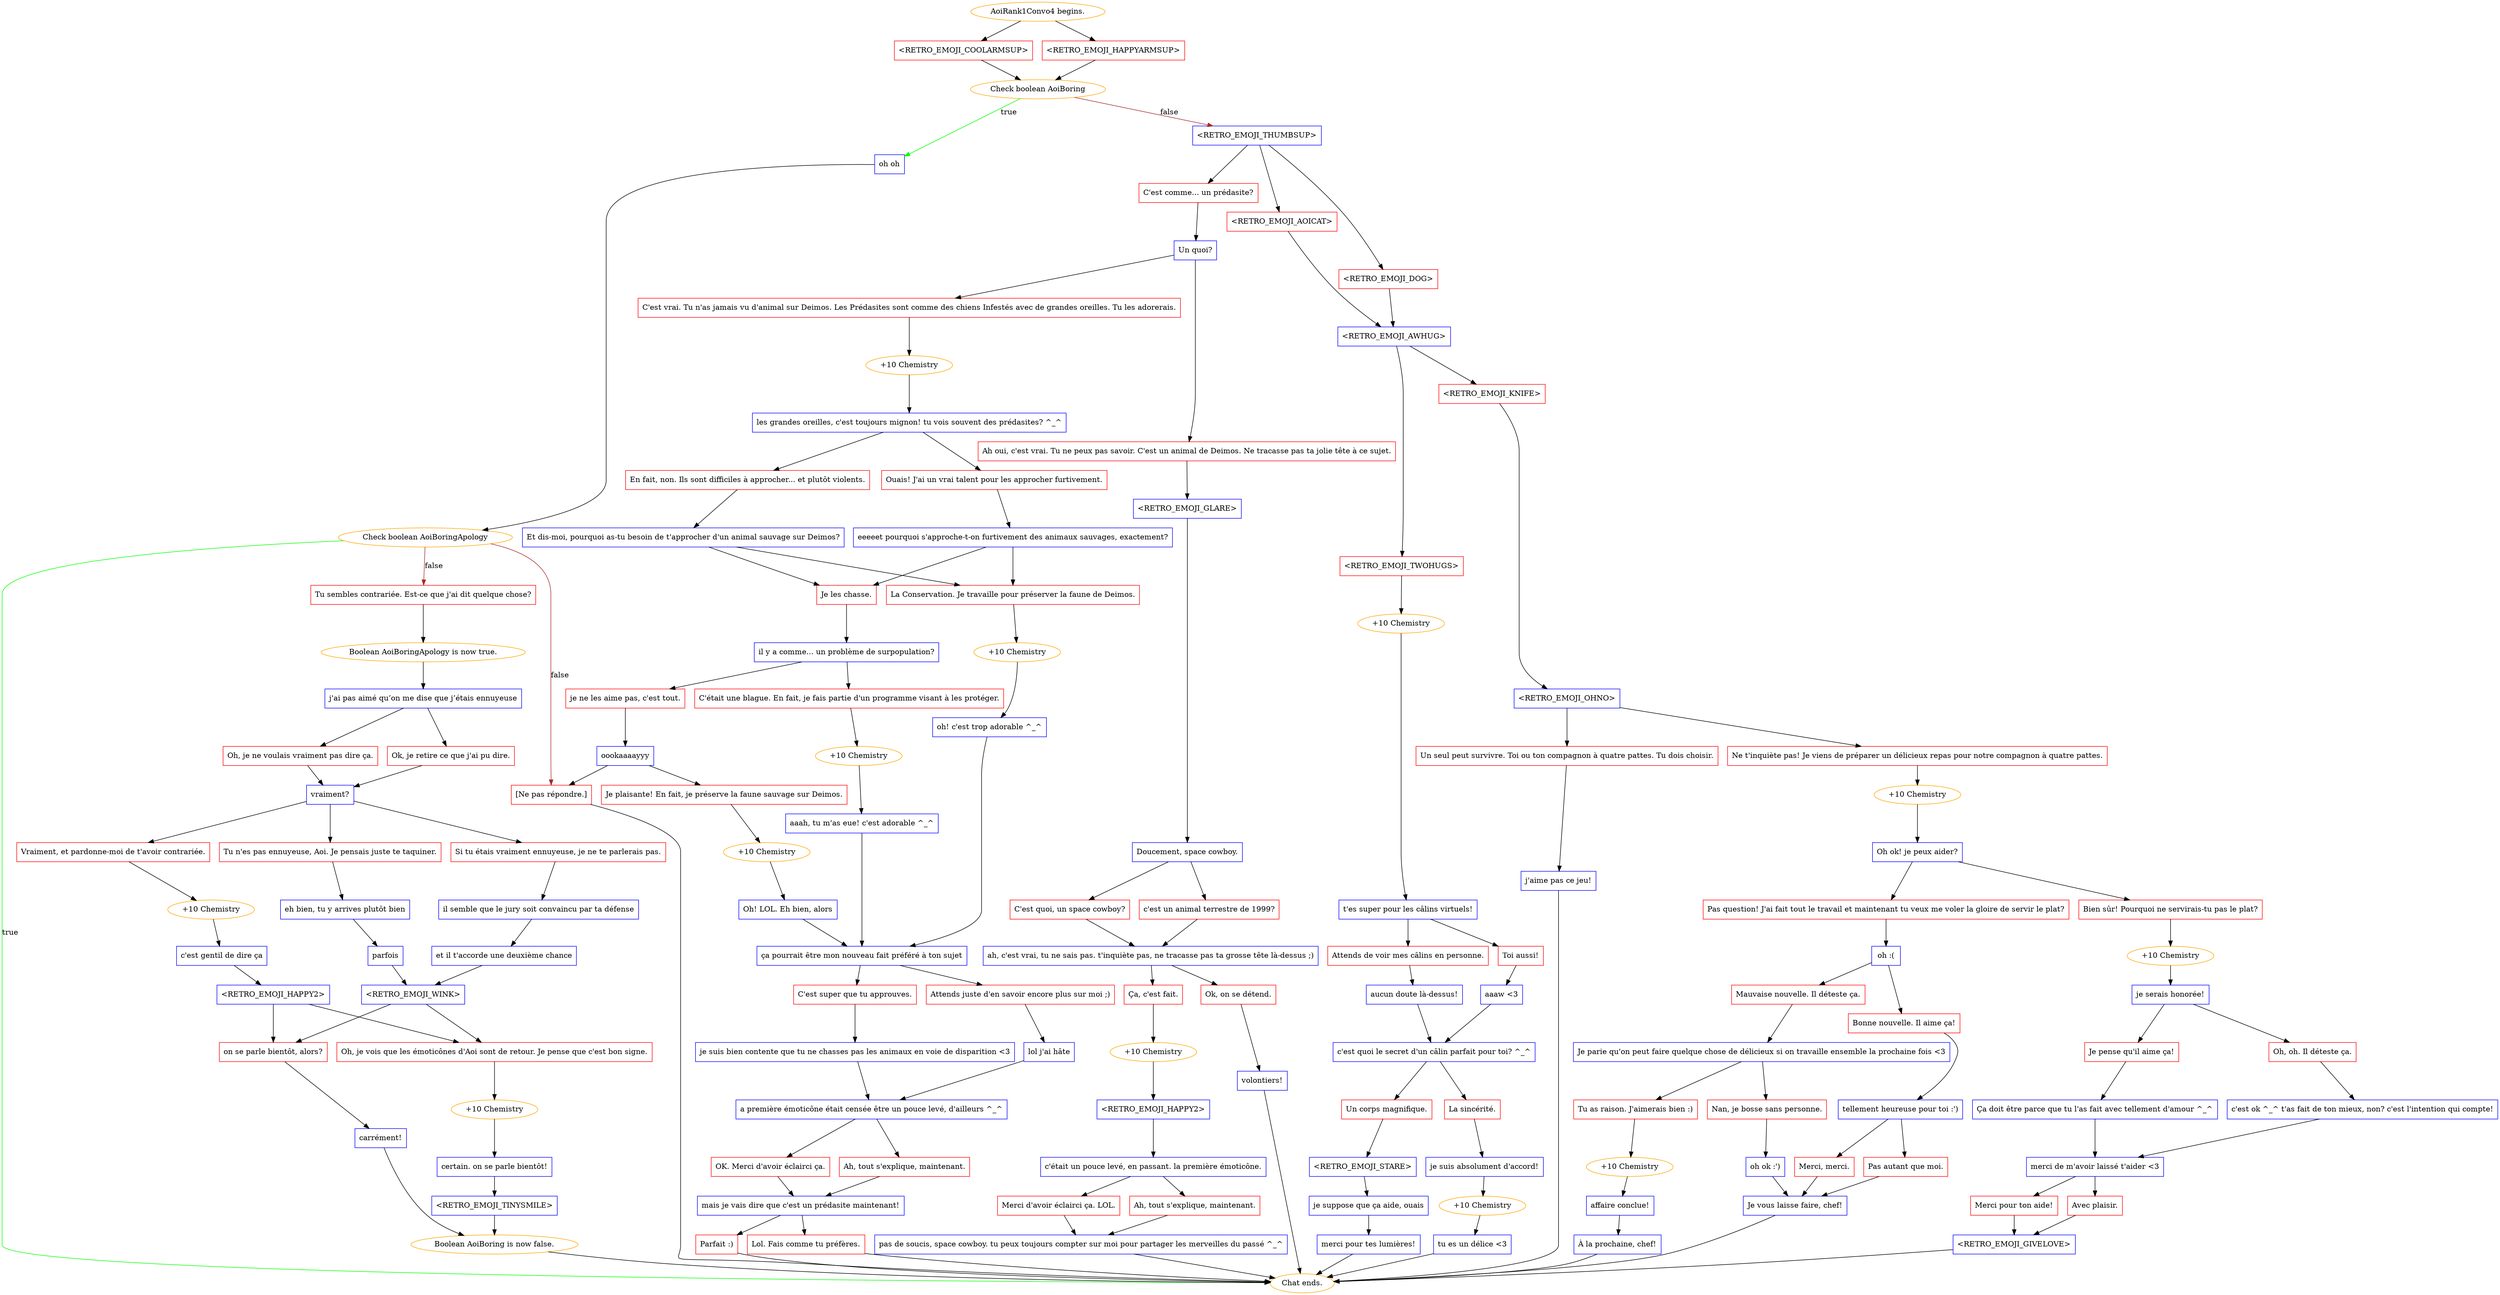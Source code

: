 digraph {
	"AoiRank1Convo4 begins." [color=orange];
		"AoiRank1Convo4 begins." -> j1116239077;
		"AoiRank1Convo4 begins." -> j1334370019;
	j1116239077 [label="<RETRO_EMOJI_COOLARMSUP>",shape=box,color=red];
		j1116239077 -> j3502165041;
	j1334370019 [label="<RETRO_EMOJI_HAPPYARMSUP>",shape=box,color=red];
		j1334370019 -> j3502165041;
	j3502165041 [label="Check boolean AoiBoring",color=orange];
		j3502165041 -> j3077378030 [label=true,color=green];
		j3502165041 -> j3765989599 [label=false,color=brown];
	j3077378030 [label="oh oh",shape=box,color=blue];
		j3077378030 -> j4267925097;
	j3765989599 [label="<RETRO_EMOJI_THUMBSUP>",shape=box,color=blue];
		j3765989599 -> j2223781787;
		j3765989599 -> j3577242513;
		j3765989599 -> j2643560838;
	j4267925097 [label="Check boolean AoiBoringApology",color=orange];
		j4267925097 -> "Chat ends." [label=true,color=green];
		j4267925097 -> j77914116 [label=false,color=brown];
		j4267925097 -> j143549678 [label=false,color=brown];
	j2223781787 [label="C'est comme... un prédasite?",shape=box,color=red];
		j2223781787 -> j205456664;
	j3577242513 [label="<RETRO_EMOJI_AOICAT>",shape=box,color=red];
		j3577242513 -> j442971118;
	j2643560838 [label="<RETRO_EMOJI_DOG>",shape=box,color=red];
		j2643560838 -> j442971118;
	"Chat ends." [color=orange];
	j77914116 [label="Tu sembles contrariée. Est-ce que j'ai dit quelque chose?",shape=box,color=red];
		j77914116 -> j1847734624;
	j143549678 [label="[Ne pas répondre.]",shape=box,color=red];
		j143549678 -> "Chat ends.";
	j205456664 [label="Un quoi?",shape=box,color=blue];
		j205456664 -> j3472027525;
		j205456664 -> j2628117440;
	j442971118 [label="<RETRO_EMOJI_AWHUG>",shape=box,color=blue];
		j442971118 -> j1953921881;
		j442971118 -> j565201493;
	j1847734624 [label="Boolean AoiBoringApology is now true.",color=orange];
		j1847734624 -> j2317077090;
	j3472027525 [label="C'est vrai. Tu n'as jamais vu d'animal sur Deimos. Les Prédasites sont comme des chiens Infestés avec de grandes oreilles. Tu les adorerais.",shape=box,color=red];
		j3472027525 -> j3126124758;
	j2628117440 [label="Ah oui, c'est vrai. Tu ne peux pas savoir. C'est un animal de Deimos. Ne tracasse pas ta jolie tête à ce sujet.",shape=box,color=red];
		j2628117440 -> j4145615761;
	j1953921881 [label="<RETRO_EMOJI_TWOHUGS>",shape=box,color=red];
		j1953921881 -> j41606102;
	j565201493 [label="<RETRO_EMOJI_KNIFE>",shape=box,color=red];
		j565201493 -> j1895744563;
	j2317077090 [label="j'ai pas aimé qu’on me dise que j’étais ennuyeuse",shape=box,color=blue];
		j2317077090 -> j3544804191;
		j2317077090 -> j2374910182;
	j3126124758 [label="+10 Chemistry",color=orange];
		j3126124758 -> j3796860551;
	j4145615761 [label="<RETRO_EMOJI_GLARE>",shape=box,color=blue];
		j4145615761 -> j3802241205;
	j41606102 [label="+10 Chemistry",color=orange];
		j41606102 -> j2440386271;
	j1895744563 [label="<RETRO_EMOJI_OHNO>",shape=box,color=blue];
		j1895744563 -> j2743480329;
		j1895744563 -> j1748516377;
	j3544804191 [label="Oh, je ne voulais vraiment pas dire ça.",shape=box,color=red];
		j3544804191 -> j152830318;
	j2374910182 [label="Ok, je retire ce que j'ai pu dire.",shape=box,color=red];
		j2374910182 -> j152830318;
	j3796860551 [label="les grandes oreilles, c'est toujours mignon! tu vois souvent des prédasites? ^_^",shape=box,color=blue];
		j3796860551 -> j2272481668;
		j3796860551 -> j188957355;
	j3802241205 [label="Doucement, space cowboy.",shape=box,color=blue];
		j3802241205 -> j845468454;
		j3802241205 -> j3054844985;
	j2440386271 [label="t'es super pour les câlins virtuels!",shape=box,color=blue];
		j2440386271 -> j3962745673;
		j2440386271 -> j2729517062;
	j2743480329 [label="Un seul peut survivre. Toi ou ton compagnon à quatre pattes. Tu dois choisir.",shape=box,color=red];
		j2743480329 -> j2077342747;
	j1748516377 [label="Ne t'inquiète pas! Je viens de préparer un délicieux repas pour notre compagnon à quatre pattes.",shape=box,color=red];
		j1748516377 -> j2727407563;
	j152830318 [label="vraiment?",shape=box,color=blue];
		j152830318 -> j2526089709;
		j152830318 -> j1303852107;
		j152830318 -> j154083232;
	j2272481668 [label="En fait, non. Ils sont difficiles à approcher... et plutôt violents.",shape=box,color=red];
		j2272481668 -> j264138015;
	j188957355 [label="Ouais! J'ai un vrai talent pour les approcher furtivement.",shape=box,color=red];
		j188957355 -> j987771840;
	j845468454 [label="C'est quoi, un space cowboy?",shape=box,color=red];
		j845468454 -> j2820085040;
	j3054844985 [label="c'est un animal terrestre de 1999?",shape=box,color=red];
		j3054844985 -> j2820085040;
	j3962745673 [label="Attends de voir mes câlins en personne.",shape=box,color=red];
		j3962745673 -> j808218296;
	j2729517062 [label="Toi aussi!",shape=box,color=red];
		j2729517062 -> j368949207;
	j2077342747 [label="j'aime pas ce jeu!",shape=box,color=blue];
		j2077342747 -> "Chat ends.";
	j2727407563 [label="+10 Chemistry",color=orange];
		j2727407563 -> j1845991736;
	j2526089709 [label="Vraiment, et pardonne-moi de t'avoir contrariée.",shape=box,color=red];
		j2526089709 -> j554349622;
	j1303852107 [label="Tu n'es pas ennuyeuse, Aoi. Je pensais juste te taquiner.",shape=box,color=red];
		j1303852107 -> j2152944884;
	j154083232 [label="Si tu étais vraiment ennuyeuse, je ne te parlerais pas.",shape=box,color=red];
		j154083232 -> j4039468325;
	j264138015 [label="Et dis-moi, pourquoi as-tu besoin de t'approcher d'un animal sauvage sur Deimos?",shape=box,color=blue];
		j264138015 -> j3011922937;
		j264138015 -> j3866234484;
	j987771840 [label="eeeeet pourquoi s'approche-t-on furtivement des animaux sauvages, exactement?",shape=box,color=blue];
		j987771840 -> j3011922937;
		j987771840 -> j3866234484;
	j2820085040 [label="ah, c'est vrai, tu ne sais pas. t'inquiète pas, ne tracasse pas ta grosse tête là-dessus ;)",shape=box,color=blue];
		j2820085040 -> j2131849286;
		j2820085040 -> j2207349388;
	j808218296 [label="aucun doute là-dessus!",shape=box,color=blue];
		j808218296 -> j138452451;
	j368949207 [label="aaaw <3",shape=box,color=blue];
		j368949207 -> j138452451;
	j1845991736 [label="Oh ok! je peux aider?",shape=box,color=blue];
		j1845991736 -> j2035455615;
		j1845991736 -> j189170488;
	j554349622 [label="+10 Chemistry",color=orange];
		j554349622 -> j3053432509;
	j2152944884 [label="eh bien, tu y arrives plutôt bien",shape=box,color=blue];
		j2152944884 -> j349794540;
	j4039468325 [label="il semble que le jury soit convaincu par ta défense",shape=box,color=blue];
		j4039468325 -> j2568538480;
	j3011922937 [label="Je les chasse.",shape=box,color=red];
		j3011922937 -> j242618;
	j3866234484 [label="La Conservation. Je travaille pour préserver la faune de Deimos.",shape=box,color=red];
		j3866234484 -> j3008725247;
	j2131849286 [label="Ça, c'est fait.",shape=box,color=red];
		j2131849286 -> j1726982145;
	j2207349388 [label="Ok, on se détend.",shape=box,color=red];
		j2207349388 -> j1711423835;
	j138452451 [label="c'est quoi le secret d'un câlin parfait pour toi? ^_^",shape=box,color=blue];
		j138452451 -> j44396112;
		j138452451 -> j788830831;
	j2035455615 [label="Pas question! J'ai fait tout le travail et maintenant tu veux me voler la gloire de servir le plat?",shape=box,color=red];
		j2035455615 -> j2300110526;
	j189170488 [label="Bien sûr! Pourquoi ne servirais-tu pas le plat?",shape=box,color=red];
		j189170488 -> j942073131;
	j3053432509 [label="c'est gentil de dire ça",shape=box,color=blue];
		j3053432509 -> j1572157123;
	j349794540 [label="parfois",shape=box,color=blue];
		j349794540 -> j3818934539;
	j2568538480 [label="et il t'accorde une deuxième chance",shape=box,color=blue];
		j2568538480 -> j3818934539;
	j242618 [label="il y a comme... un problème de surpopulation?",shape=box,color=blue];
		j242618 -> j2652852775;
		j242618 -> j1192776270;
	j3008725247 [label="+10 Chemistry",color=orange];
		j3008725247 -> j846671735;
	j1726982145 [label="+10 Chemistry",color=orange];
		j1726982145 -> j498662315;
	j1711423835 [label="volontiers!",shape=box,color=blue];
		j1711423835 -> "Chat ends.";
	j44396112 [label="Un corps magnifique.",shape=box,color=red];
		j44396112 -> j3826635211;
	j788830831 [label="La sincérité.",shape=box,color=red];
		j788830831 -> j3993990410;
	j2300110526 [label="oh :(",shape=box,color=blue];
		j2300110526 -> j948379566;
		j2300110526 -> j950494473;
	j942073131 [label="+10 Chemistry",color=orange];
		j942073131 -> j1099946237;
	j1572157123 [label="<RETRO_EMOJI_HAPPY2>",shape=box,color=blue];
		j1572157123 -> j2777358761;
		j1572157123 -> j3735187033;
	j3818934539 [label="<RETRO_EMOJI_WINK>",shape=box,color=blue];
		j3818934539 -> j2777358761;
		j3818934539 -> j3735187033;
	j2652852775 [label="je ne les aime pas, c'est tout.",shape=box,color=red];
		j2652852775 -> j347111986;
	j1192776270 [label="C'était une blague. En fait, je fais partie d'un programme visant à les protéger.",shape=box,color=red];
		j1192776270 -> j2503395135;
	j846671735 [label="oh! c'est trop adorable ^_^",shape=box,color=blue];
		j846671735 -> j496552450;
	j498662315 [label="<RETRO_EMOJI_HAPPY2>",shape=box,color=blue];
		j498662315 -> j2862351891;
	j3826635211 [label="<RETRO_EMOJI_STARE>",shape=box,color=blue];
		j3826635211 -> j4136220849;
	j3993990410 [label="je suis absolument d'accord!",shape=box,color=blue];
		j3993990410 -> j2309144843;
	j948379566 [label="Mauvaise nouvelle. Il déteste ça.",shape=box,color=red];
		j948379566 -> j2085147540;
	j950494473 [label="Bonne nouvelle. Il aime ça!",shape=box,color=red];
		j950494473 -> j2481487197;
	j1099946237 [label="je serais honorée!",shape=box,color=blue];
		j1099946237 -> j3992844852;
		j1099946237 -> j166733492;
	j2777358761 [label="on se parle bientôt, alors?",shape=box,color=red];
		j2777358761 -> j2494123024;
	j3735187033 [label="Oh, je vois que les émoticônes d'Aoi sont de retour. Je pense que c'est bon signe.",shape=box,color=red];
		j3735187033 -> j2741579190;
	j347111986 [label="oookaaaayyy",shape=box,color=blue];
		j347111986 -> j1280653892;
		j347111986 -> j143549678;
	j2503395135 [label="+10 Chemistry",color=orange];
		j2503395135 -> j4290925828;
	j496552450 [label="ça pourrait être mon nouveau fait préféré à ton sujet",shape=box,color=blue];
		j496552450 -> j3750762915;
		j496552450 -> j1263431012;
	j2862351891 [label="c'était un pouce levé, en passant. la première émoticône.",shape=box,color=blue];
		j2862351891 -> j860580322;
		j2862351891 -> j2973712835;
	j4136220849 [label="je suppose que ça aide, ouais",shape=box,color=blue];
		j4136220849 -> j636936248;
	j2309144843 [label="+10 Chemistry",color=orange];
		j2309144843 -> j147161432;
	j2085147540 [label="Je parie qu'on peut faire quelque chose de délicieux si on travaille ensemble la prochaine fois <3",shape=box,color=blue];
		j2085147540 -> j1743112051;
		j2085147540 -> j4254877641;
	j2481487197 [label="tellement heureuse pour toi :')",shape=box,color=blue];
		j2481487197 -> j1573436304;
		j2481487197 -> j1686304878;
	j3992844852 [label="Je pense qu'il aime ça!",shape=box,color=red];
		j3992844852 -> j2573306975;
	j166733492 [label="Oh, oh. Il déteste ça.",shape=box,color=red];
		j166733492 -> j3029275333;
	j2494123024 [label="carrément!",shape=box,color=blue];
		j2494123024 -> j2581611291;
	j2741579190 [label="+10 Chemistry",color=orange];
		j2741579190 -> j1281912817;
	j1280653892 [label="Je plaisante! En fait, je préserve la faune sauvage sur Deimos.",shape=box,color=red];
		j1280653892 -> j832785614;
	j4290925828 [label="aaah, tu m'as eue! c'est adorable ^_^",shape=box,color=blue];
		j4290925828 -> j496552450;
	j3750762915 [label="C'est super que tu approuves.",shape=box,color=red];
		j3750762915 -> j1968503221;
	j1263431012 [label="Attends juste d'en savoir encore plus sur moi ;)",shape=box,color=red];
		j1263431012 -> j3896039489;
	j860580322 [label="Merci d'avoir éclairci ça. LOL.",shape=box,color=red];
		j860580322 -> j1280886725;
	j2973712835 [label="Ah, tout s'explique, maintenant.",shape=box,color=red];
		j2973712835 -> j1280886725;
	j636936248 [label="merci pour tes lumières!",shape=box,color=blue];
		j636936248 -> "Chat ends.";
	j147161432 [label="tu es un délice <3",shape=box,color=blue];
		j147161432 -> "Chat ends.";
	j1743112051 [label="Tu as raison. J'aimerais bien :)",shape=box,color=red];
		j1743112051 -> j192741995;
	j4254877641 [label="Nan, je bosse sans personne.",shape=box,color=red];
		j4254877641 -> j4226299419;
	j1573436304 [label="Merci, merci.",shape=box,color=red];
		j1573436304 -> j2420946034;
	j1686304878 [label="Pas autant que moi.",shape=box,color=red];
		j1686304878 -> j2420946034;
	j2573306975 [label="Ça doit être parce que tu l'as fait avec tellement d'amour ^_^",shape=box,color=blue];
		j2573306975 -> j3335210294;
	j3029275333 [label="c'est ok ^_^ t'as fait de ton mieux, non? c'est l'intention qui compte!",shape=box,color=blue];
		j3029275333 -> j3335210294;
	j2581611291 [label="Boolean AoiBoring is now false.",color=orange];
		j2581611291 -> "Chat ends.";
	j1281912817 [label="certain. on se parle bientôt!",shape=box,color=blue];
		j1281912817 -> j153386734;
	j832785614 [label="+10 Chemistry",color=orange];
		j832785614 -> j3787924396;
	j1968503221 [label="je suis bien contente que tu ne chasses pas les animaux en voie de disparition <3",shape=box,color=blue];
		j1968503221 -> j3853316272;
	j3896039489 [label="lol j'ai hâte",shape=box,color=blue];
		j3896039489 -> j3853316272;
	j1280886725 [label="pas de soucis, space cowboy. tu peux toujours compter sur moi pour partager les merveilles du passé ^_^",shape=box,color=blue];
		j1280886725 -> "Chat ends.";
	j192741995 [label="+10 Chemistry",color=orange];
		j192741995 -> j3746693200;
	j4226299419 [label="oh ok :')",shape=box,color=blue];
		j4226299419 -> j2420946034;
	j2420946034 [label="Je vous laisse faire, chef!",shape=box,color=blue];
		j2420946034 -> "Chat ends.";
	j3335210294 [label="merci de m'avoir laissé t'aider <3",shape=box,color=blue];
		j3335210294 -> j2880413216;
		j3335210294 -> j2725027411;
	j153386734 [label="<RETRO_EMOJI_TINYSMILE>",shape=box,color=blue];
		j153386734 -> j2581611291;
	j3787924396 [label="Oh! LOL. Eh bien, alors",shape=box,color=blue];
		j3787924396 -> j496552450;
	j3853316272 [label="a première émoticône était censée être un pouce levé, d'ailleurs ^_^",shape=box,color=blue];
		j3853316272 -> j3379316371;
		j3853316272 -> j3930822991;
	j3746693200 [label="affaire conclue!",shape=box,color=blue];
		j3746693200 -> j3262219723;
	j2880413216 [label="Merci pour ton aide!",shape=box,color=red];
		j2880413216 -> j3455463371;
	j2725027411 [label="Avec plaisir.",shape=box,color=red];
		j2725027411 -> j3455463371;
	j3379316371 [label="OK. Merci d'avoir éclairci ça.",shape=box,color=red];
		j3379316371 -> j1536770906;
	j3930822991 [label="Ah, tout s'explique, maintenant.",shape=box,color=red];
		j3930822991 -> j1536770906;
	j3262219723 [label="À la prochaine, chef!",shape=box,color=blue];
		j3262219723 -> "Chat ends.";
	j3455463371 [label="<RETRO_EMOJI_GIVELOVE>",shape=box,color=blue];
		j3455463371 -> "Chat ends.";
	j1536770906 [label="mais je vais dire que c'est un prédasite maintenant!",shape=box,color=blue];
		j1536770906 -> j560773745;
		j1536770906 -> j1949226215;
	j560773745 [label="Parfait :)",shape=box,color=red];
		j560773745 -> "Chat ends.";
	j1949226215 [label="Lol. Fais comme tu préfères.",shape=box,color=red];
		j1949226215 -> "Chat ends.";
}